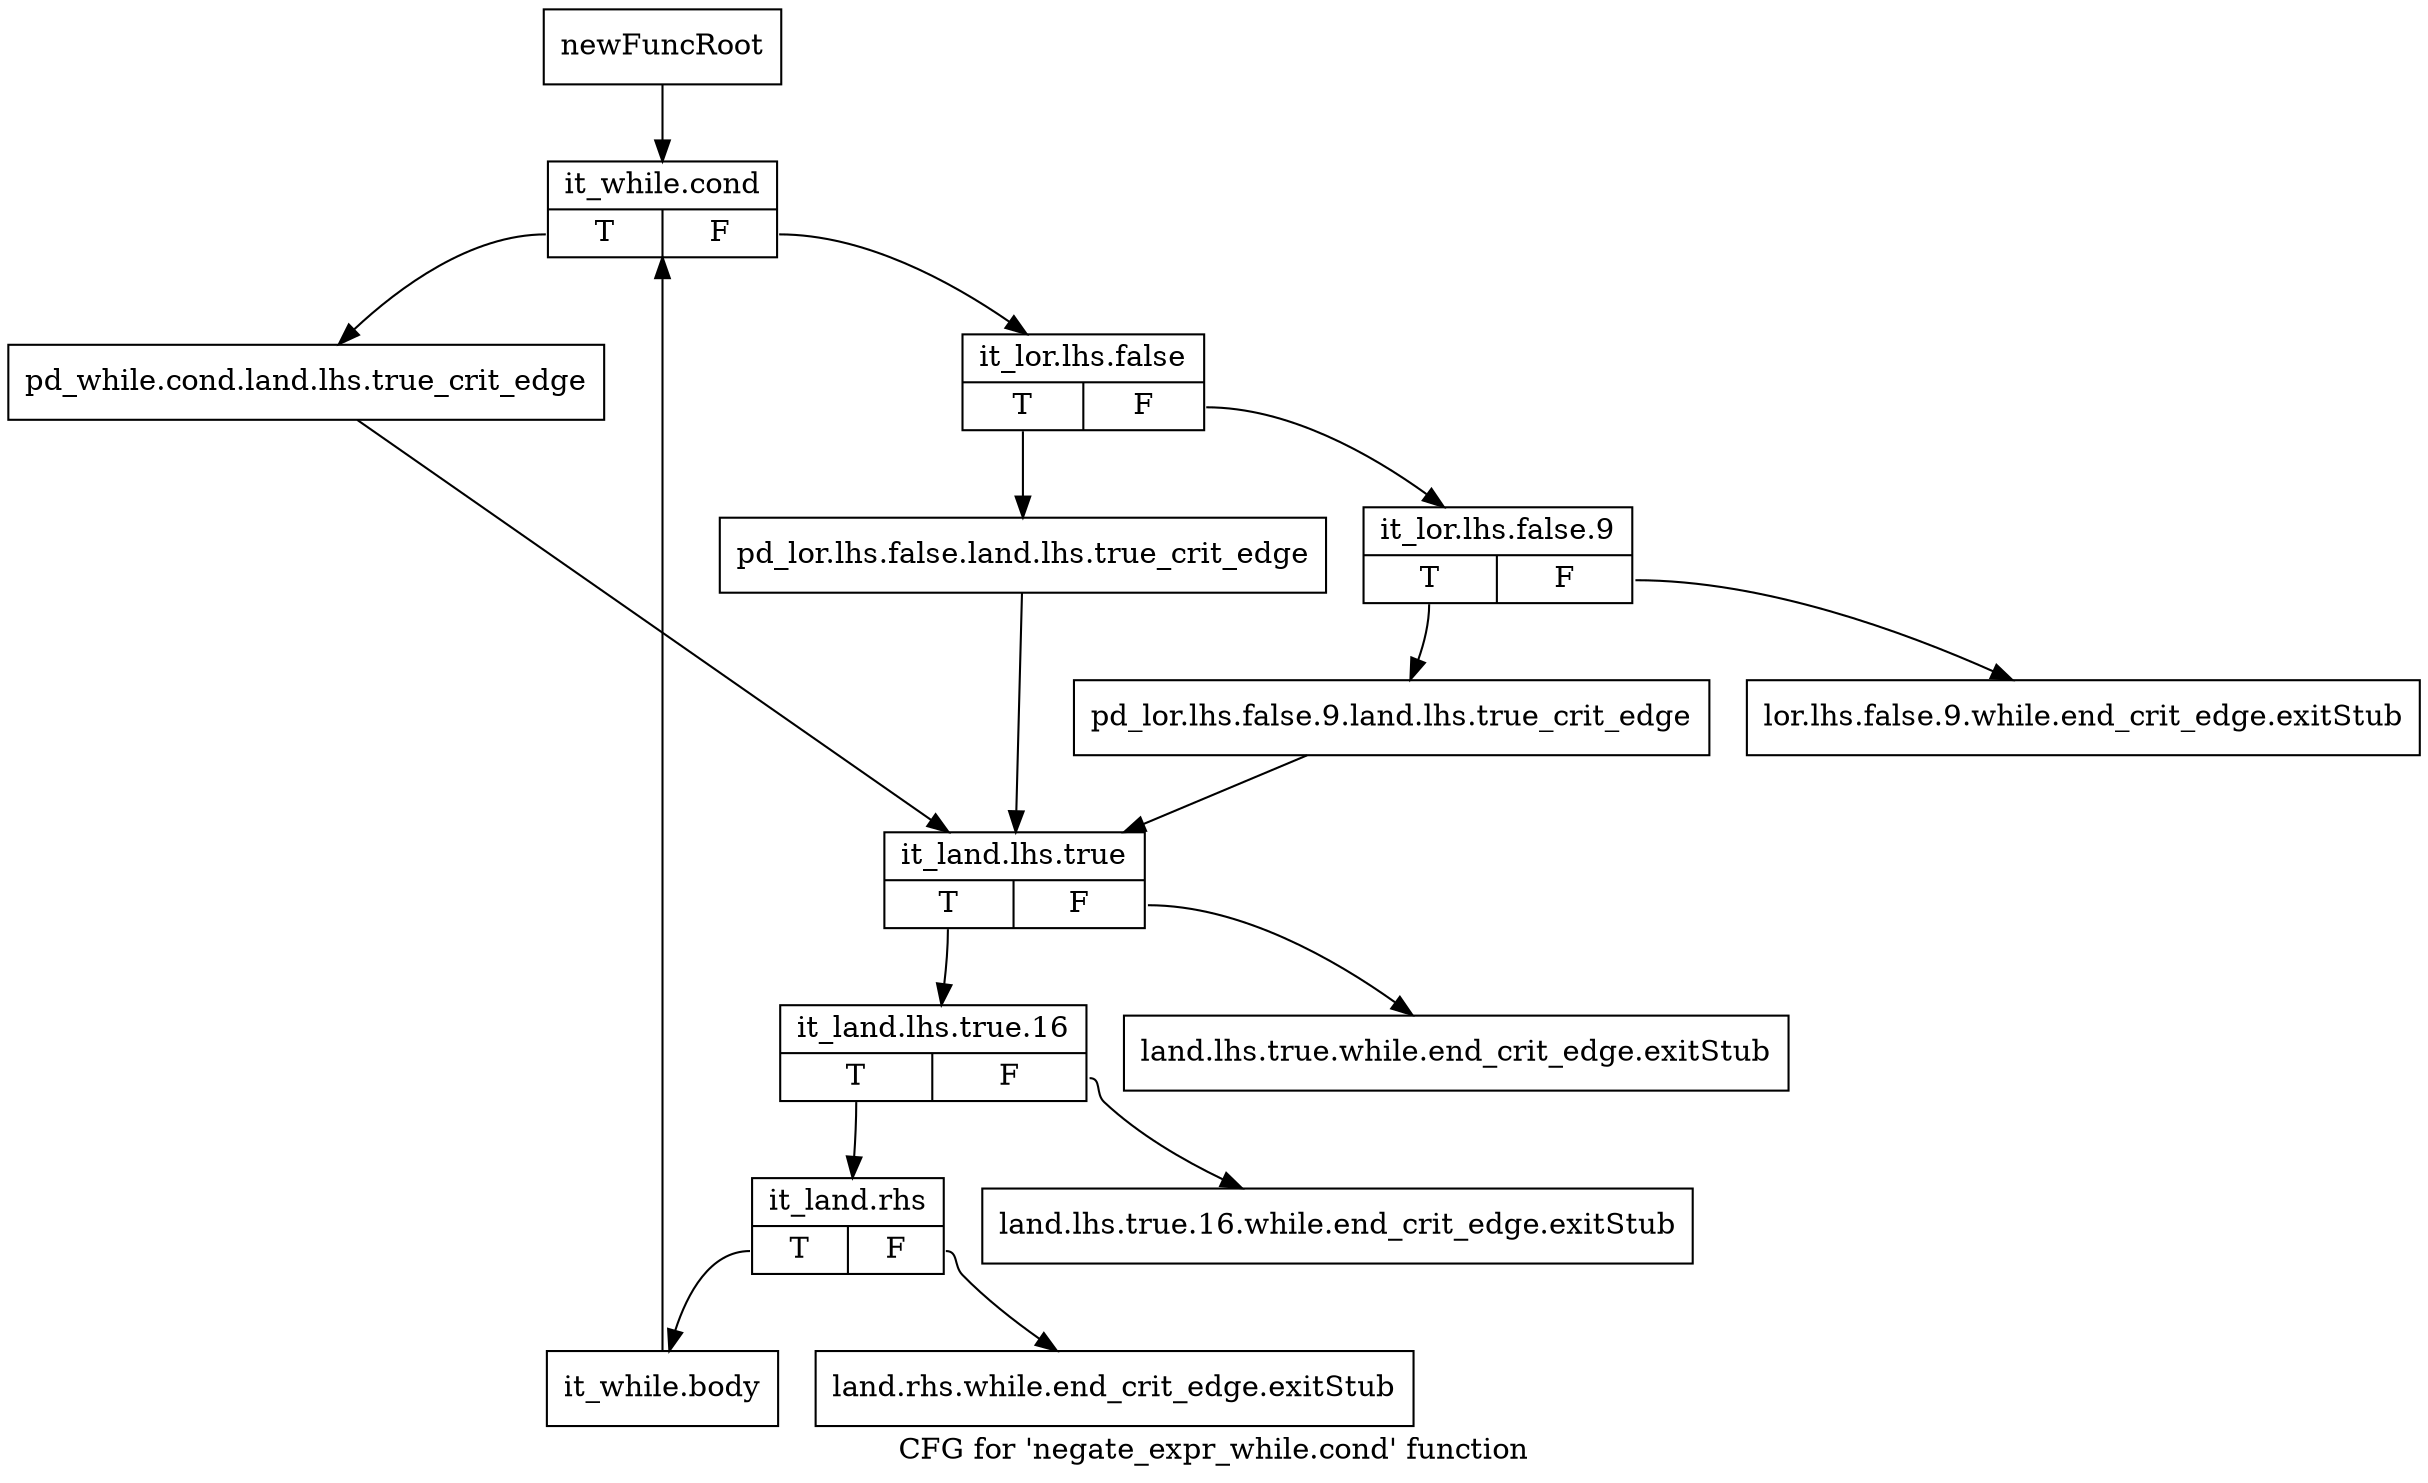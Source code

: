 digraph "CFG for 'negate_expr_while.cond' function" {
	label="CFG for 'negate_expr_while.cond' function";

	Node0xaf845b0 [shape=record,label="{newFuncRoot}"];
	Node0xaf845b0 -> Node0xaf84740;
	Node0xaf84600 [shape=record,label="{lor.lhs.false.9.while.end_crit_edge.exitStub}"];
	Node0xaf84650 [shape=record,label="{land.lhs.true.while.end_crit_edge.exitStub}"];
	Node0xaf846a0 [shape=record,label="{land.lhs.true.16.while.end_crit_edge.exitStub}"];
	Node0xaf846f0 [shape=record,label="{land.rhs.while.end_crit_edge.exitStub}"];
	Node0xaf84740 [shape=record,label="{it_while.cond|{<s0>T|<s1>F}}"];
	Node0xaf84740:s0 -> Node0xaf848d0;
	Node0xaf84740:s1 -> Node0xaf84790;
	Node0xaf84790 [shape=record,label="{it_lor.lhs.false|{<s0>T|<s1>F}}"];
	Node0xaf84790:s0 -> Node0xaf84880;
	Node0xaf84790:s1 -> Node0xaf847e0;
	Node0xaf847e0 [shape=record,label="{it_lor.lhs.false.9|{<s0>T|<s1>F}}"];
	Node0xaf847e0:s0 -> Node0xaf84830;
	Node0xaf847e0:s1 -> Node0xaf84600;
	Node0xaf84830 [shape=record,label="{pd_lor.lhs.false.9.land.lhs.true_crit_edge}"];
	Node0xaf84830 -> Node0xaf84920;
	Node0xaf84880 [shape=record,label="{pd_lor.lhs.false.land.lhs.true_crit_edge}"];
	Node0xaf84880 -> Node0xaf84920;
	Node0xaf848d0 [shape=record,label="{pd_while.cond.land.lhs.true_crit_edge}"];
	Node0xaf848d0 -> Node0xaf84920;
	Node0xaf84920 [shape=record,label="{it_land.lhs.true|{<s0>T|<s1>F}}"];
	Node0xaf84920:s0 -> Node0xaf84970;
	Node0xaf84920:s1 -> Node0xaf84650;
	Node0xaf84970 [shape=record,label="{it_land.lhs.true.16|{<s0>T|<s1>F}}"];
	Node0xaf84970:s0 -> Node0xaf849c0;
	Node0xaf84970:s1 -> Node0xaf846a0;
	Node0xaf849c0 [shape=record,label="{it_land.rhs|{<s0>T|<s1>F}}"];
	Node0xaf849c0:s0 -> Node0xaf84a10;
	Node0xaf849c0:s1 -> Node0xaf846f0;
	Node0xaf84a10 [shape=record,label="{it_while.body}"];
	Node0xaf84a10 -> Node0xaf84740;
}
